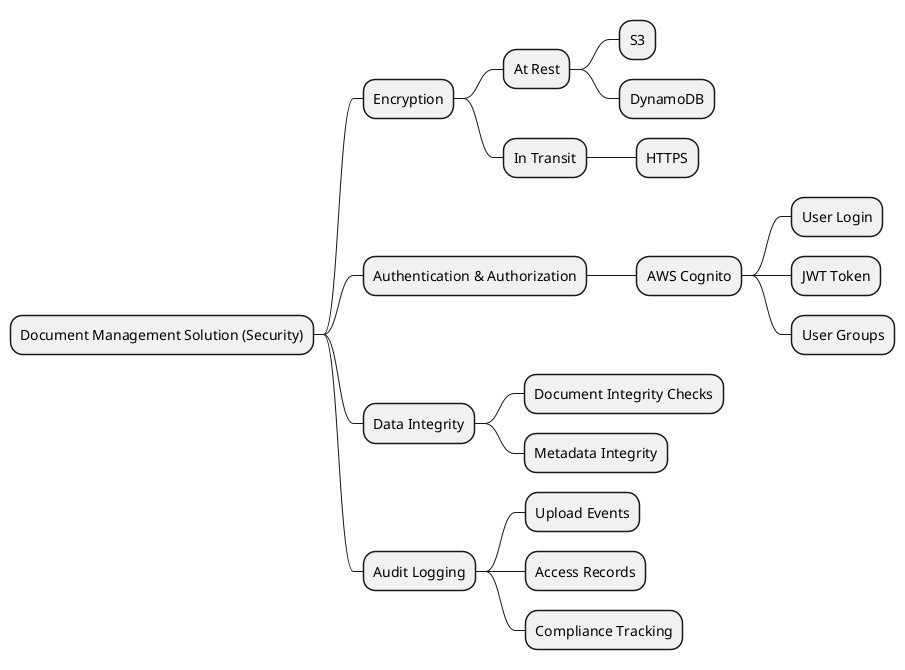 @startmindmap
* Document Management Solution (Security)
** Encryption
*** At Rest
**** S3
**** DynamoDB
*** In Transit
**** HTTPS
** Authentication & Authorization
*** AWS Cognito
**** User Login
**** JWT Token
**** User Groups
** Data Integrity
*** Document Integrity Checks
*** Metadata Integrity
** Audit Logging
*** Upload Events
*** Access Records
*** Compliance Tracking
@endmindmap
